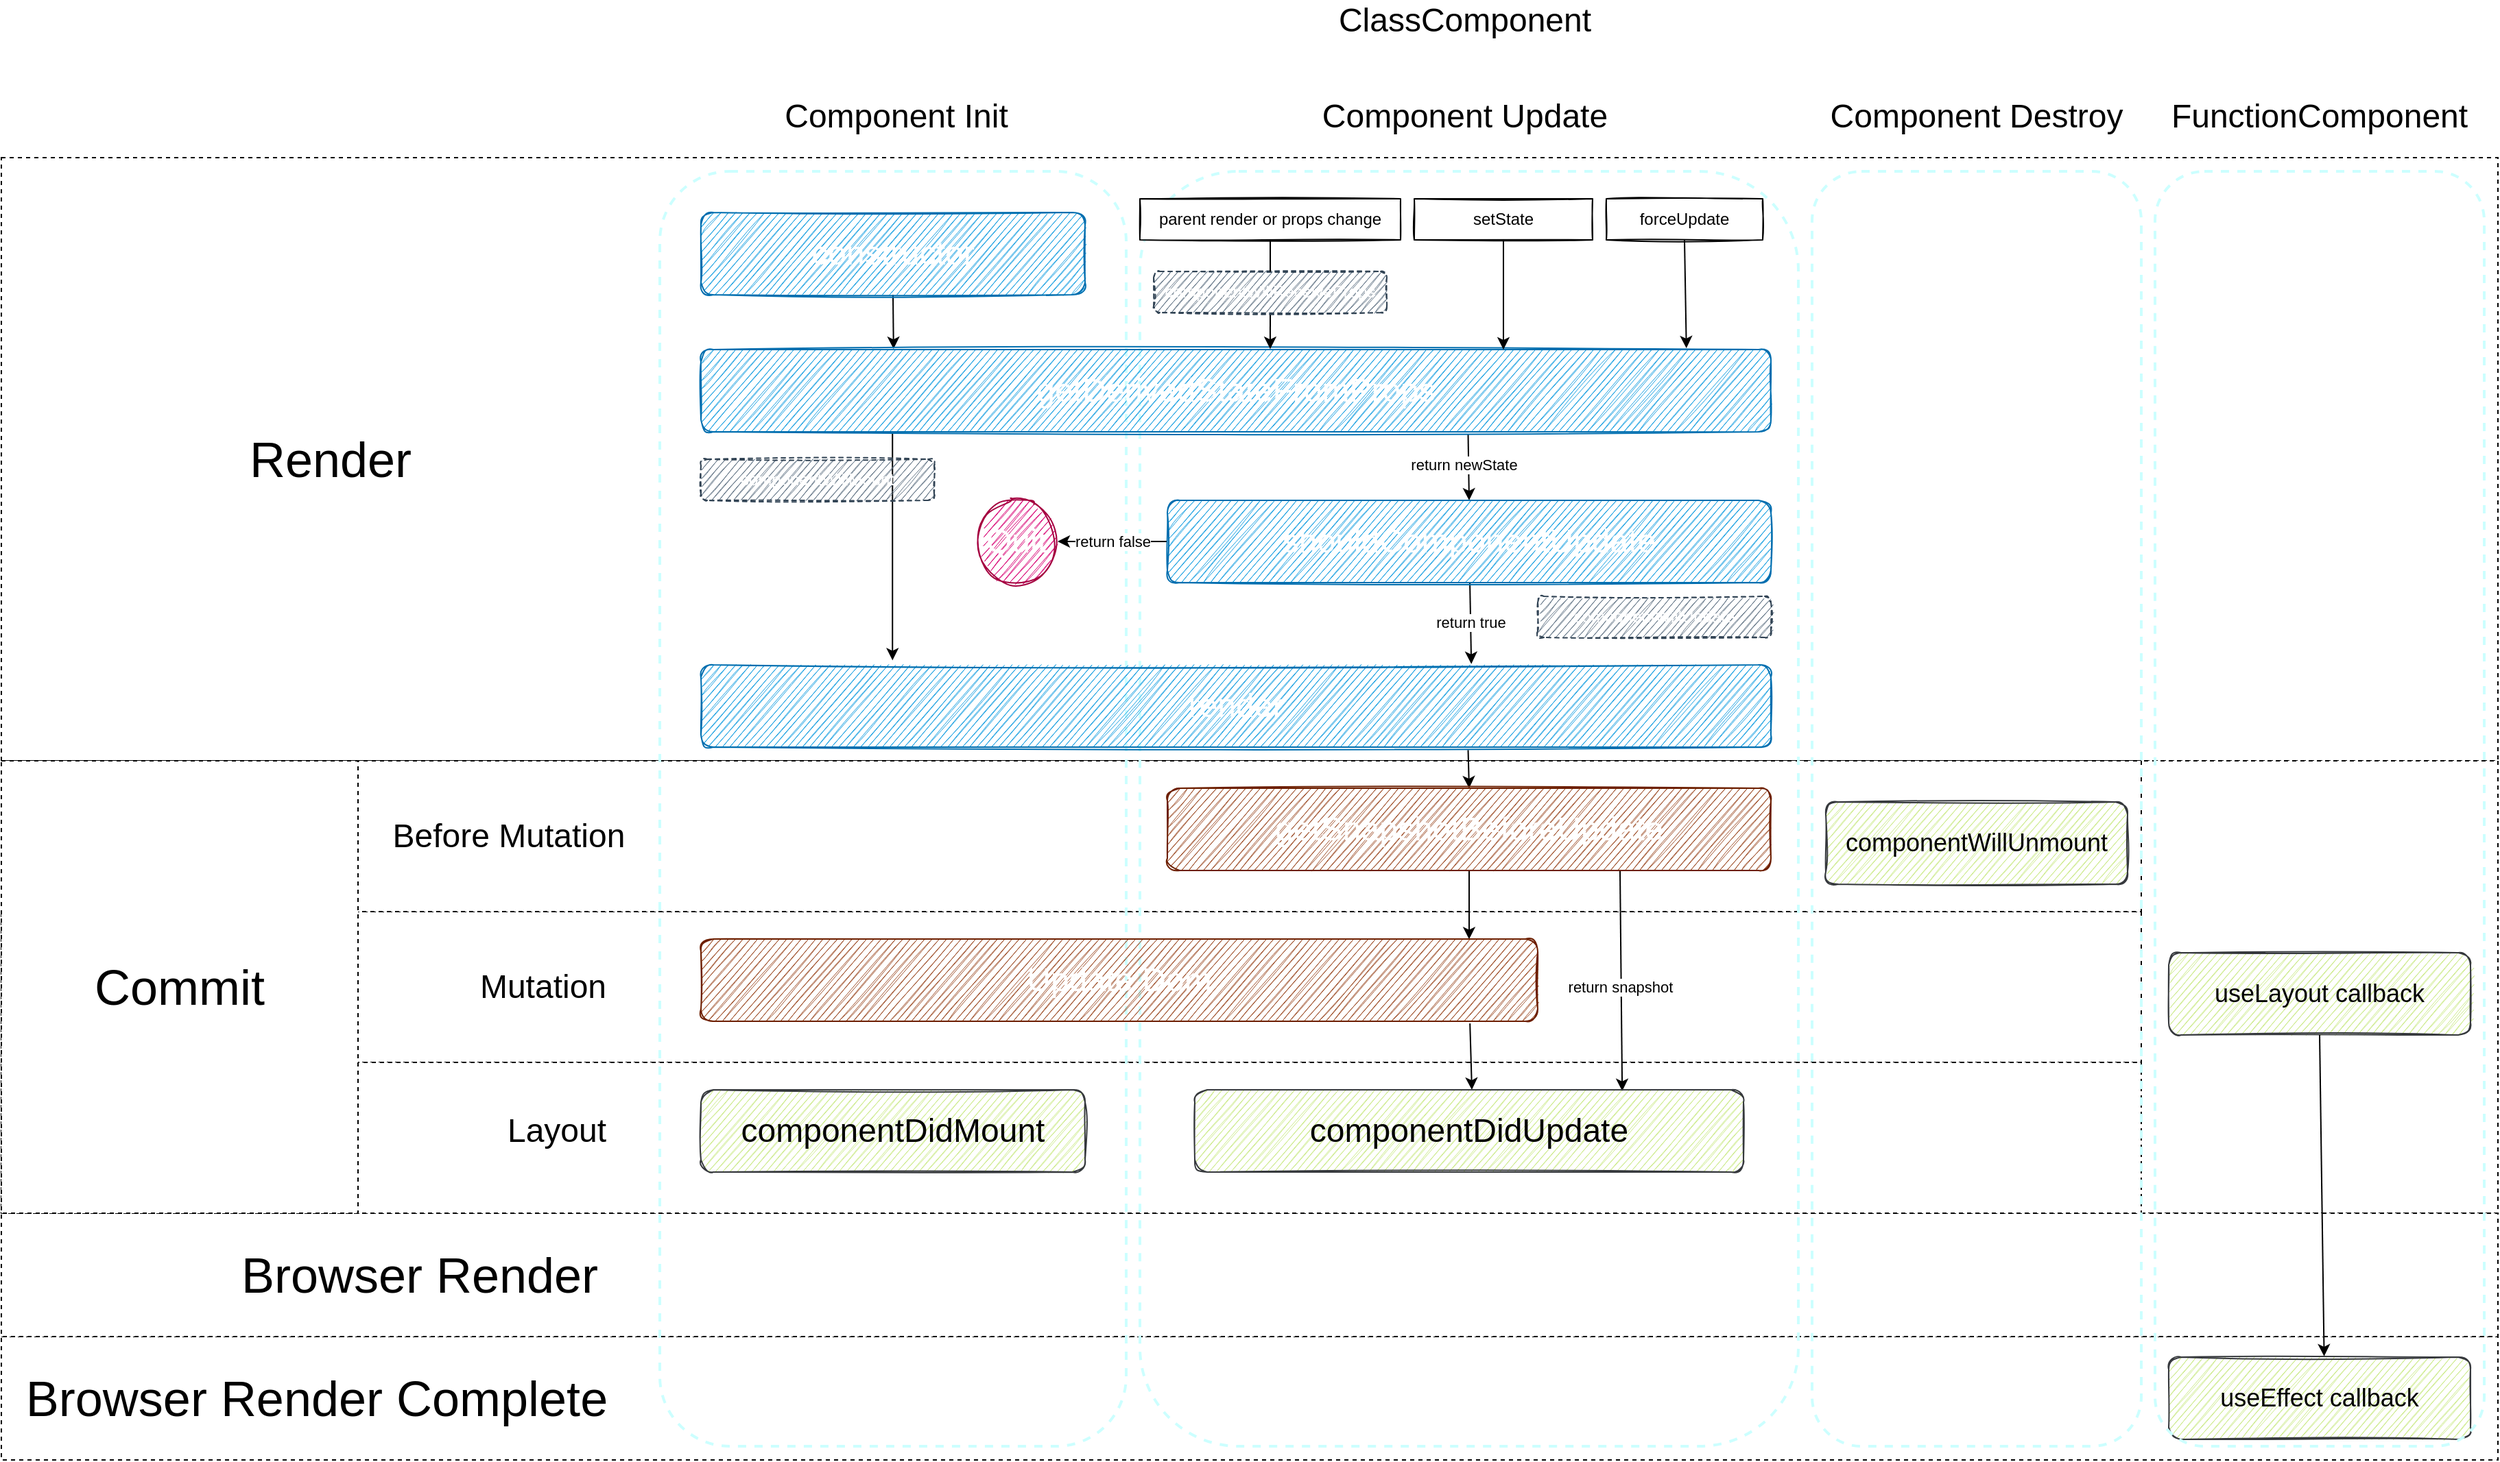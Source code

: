 <mxfile>
    <diagram id="hNXSGN-3-WmBkyNCUHpG" name="Page-1">
        <mxGraphModel dx="1817" dy="1984" grid="1" gridSize="10" guides="1" tooltips="1" connect="1" arrows="1" fold="1" page="1" pageScale="1" pageWidth="827" pageHeight="1169" math="0" shadow="0">
            <root>
                <mxCell id="0"/>
                <mxCell id="1" parent="0"/>
                <mxCell id="134" value="" style="rounded=0;whiteSpace=wrap;html=1;fontStyle=1;dashed=1;" parent="1" vertex="1">
                    <mxGeometry x="-440" y="910" width="1820" height="90" as="geometry"/>
                </mxCell>
                <mxCell id="2" value="" style="rounded=0;whiteSpace=wrap;html=1;fontStyle=1;dashed=1;" parent="1" vertex="1">
                    <mxGeometry x="-440" y="50" width="1820" height="440" as="geometry"/>
                </mxCell>
                <mxCell id="3" value="" style="rounded=0;whiteSpace=wrap;html=1;fontStyle=1;dashed=1;" parent="1" vertex="1">
                    <mxGeometry x="30" y="490" width="1350" height="330" as="geometry"/>
                </mxCell>
                <mxCell id="4" value="" style="rounded=0;whiteSpace=wrap;html=1;fontStyle=1;dashed=1;" parent="1" vertex="1">
                    <mxGeometry x="-440" y="820" width="1820" height="90" as="geometry"/>
                </mxCell>
                <mxCell id="10" value="" style="rounded=0;whiteSpace=wrap;html=1;dashed=1;" parent="1" vertex="1">
                    <mxGeometry x="-440" y="600" width="1560" height="110" as="geometry"/>
                </mxCell>
                <mxCell id="9" value="" style="rounded=0;whiteSpace=wrap;html=1;dashed=1;" parent="1" vertex="1">
                    <mxGeometry x="-440" y="490" width="1560" height="110" as="geometry"/>
                </mxCell>
                <mxCell id="130" value="" style="rounded=0;whiteSpace=wrap;html=1;dashed=1;" parent="1" vertex="1">
                    <mxGeometry x="-440" y="710" width="1560" height="110" as="geometry"/>
                </mxCell>
                <mxCell id="132" value="&lt;font style=&quot;font-size: 18px&quot;&gt;useEffect callback&lt;/font&gt;" style="rounded=1;whiteSpace=wrap;html=1;fillColor=#cdeb8b;strokeColor=#36393d;sketch=1;" parent="1" vertex="1">
                    <mxGeometry x="1140" y="925" width="220" height="60" as="geometry"/>
                </mxCell>
                <mxCell id="133" style="edgeStyle=none;html=1;exitX=0.5;exitY=1;exitDx=0;exitDy=0;entryX=0.515;entryY=-0.01;entryDx=0;entryDy=0;entryPerimeter=0;" parent="1" source="131" target="132" edge="1">
                    <mxGeometry relative="1" as="geometry"/>
                </mxCell>
                <mxCell id="5" value="&lt;font style=&quot;font-size: 36px&quot;&gt;Render&lt;/font&gt;" style="text;html=1;strokeColor=none;fillColor=none;align=center;verticalAlign=middle;whiteSpace=wrap;rounded=0;dashed=1;" parent="1" vertex="1">
                    <mxGeometry x="-220" y="260" width="40" height="20" as="geometry"/>
                </mxCell>
                <mxCell id="11" value="&lt;font style=&quot;font-size: 24px&quot;&gt;Before Mutation&lt;/font&gt;" style="text;html=1;strokeColor=none;fillColor=none;align=center;verticalAlign=middle;whiteSpace=wrap;rounded=0;dashed=1;" parent="1" vertex="1">
                    <mxGeometry x="-165" y="535" width="190" height="20" as="geometry"/>
                </mxCell>
                <mxCell id="12" value="&lt;font style=&quot;font-size: 24px&quot;&gt;Mutation&lt;/font&gt;" style="text;html=1;strokeColor=none;fillColor=none;align=center;verticalAlign=middle;whiteSpace=wrap;rounded=0;dashed=1;" parent="1" vertex="1">
                    <mxGeometry x="-100" y="645" width="110" height="20" as="geometry"/>
                </mxCell>
                <mxCell id="13" value="&lt;font style=&quot;font-size: 24px&quot;&gt;Layout&lt;/font&gt;" style="text;html=1;strokeColor=none;fillColor=none;align=center;verticalAlign=middle;whiteSpace=wrap;rounded=0;dashed=1;" parent="1" vertex="1">
                    <mxGeometry x="-80" y="750" width="90" height="20" as="geometry"/>
                </mxCell>
                <mxCell id="14" value="&lt;font style=&quot;font-size: 36px&quot;&gt;Browser Render&lt;/font&gt;" style="text;html=1;strokeColor=none;fillColor=none;align=center;verticalAlign=middle;whiteSpace=wrap;rounded=0;dashed=1;" parent="1" vertex="1">
                    <mxGeometry x="-270" y="855" width="270" height="20" as="geometry"/>
                </mxCell>
                <mxCell id="135" value="&lt;font style=&quot;font-size: 36px&quot;&gt;Browser Render Complete&lt;/font&gt;" style="text;html=1;strokeColor=none;fillColor=none;align=center;verticalAlign=middle;whiteSpace=wrap;rounded=0;dashed=1;" parent="1" vertex="1">
                    <mxGeometry x="-430" y="945" width="440" height="20" as="geometry"/>
                </mxCell>
                <mxCell id="30" value="Component Init" style="text;html=1;strokeColor=none;fillColor=none;align=center;verticalAlign=middle;whiteSpace=wrap;rounded=0;dashed=1;fontSize=24;" parent="1" vertex="1">
                    <mxGeometry x="120" y="10" width="185" height="20" as="geometry"/>
                </mxCell>
                <mxCell id="31" value="Component Update" style="text;html=1;strokeColor=none;fillColor=none;align=center;verticalAlign=middle;whiteSpace=wrap;rounded=0;dashed=1;fontSize=24;" parent="1" vertex="1">
                    <mxGeometry x="510" y="10" width="234" height="20" as="geometry"/>
                </mxCell>
                <mxCell id="32" value="Component Destroy" style="text;html=1;strokeColor=none;fillColor=none;align=center;verticalAlign=middle;whiteSpace=wrap;rounded=0;dashed=1;fontSize=24;" parent="1" vertex="1">
                    <mxGeometry x="880" y="10" width="240" height="20" as="geometry"/>
                </mxCell>
                <mxCell id="33" value="FunctionComponent" style="text;html=1;strokeColor=none;fillColor=none;align=center;verticalAlign=middle;whiteSpace=wrap;rounded=0;dashed=1;fontSize=24;" parent="1" vertex="1">
                    <mxGeometry x="1190" y="10" width="120" height="20" as="geometry"/>
                </mxCell>
                <mxCell id="34" value="ClassComponent" style="text;html=1;strokeColor=none;fillColor=none;align=center;verticalAlign=middle;whiteSpace=wrap;rounded=0;dashed=1;fontSize=24;" parent="1" vertex="1">
                    <mxGeometry x="530" y="-60" width="194" height="20" as="geometry"/>
                </mxCell>
                <mxCell id="20" value="" style="rounded=1;whiteSpace=wrap;html=1;dashed=1;fillColor=none;strokeColor=#CCFFFF;strokeWidth=2;" parent="1" vertex="1">
                    <mxGeometry x="390" y="60" width="480" height="930" as="geometry"/>
                </mxCell>
                <mxCell id="21" value="" style="rounded=1;whiteSpace=wrap;html=1;dashed=1;fillColor=none;strokeColor=#CCFFFF;strokeWidth=2;" parent="1" vertex="1">
                    <mxGeometry x="880" y="60" width="240" height="930" as="geometry"/>
                </mxCell>
                <mxCell id="22" value="" style="rounded=1;whiteSpace=wrap;html=1;dashed=1;fillColor=none;strokeColor=#CCFFFF;strokeWidth=2;" parent="1" vertex="1">
                    <mxGeometry x="1130" y="60" width="240" height="930" as="geometry"/>
                </mxCell>
                <mxCell id="19" value="" style="rounded=1;whiteSpace=wrap;html=1;dashed=1;fillColor=none;strokeColor=#CCFFFF;strokeWidth=2;" parent="1" vertex="1">
                    <mxGeometry x="40" y="60" width="340" height="930" as="geometry"/>
                </mxCell>
                <mxCell id="46" style="edgeStyle=none;html=1;exitX=0.5;exitY=1;exitDx=0;exitDy=0;entryX=0.18;entryY=-0.008;entryDx=0;entryDy=0;entryPerimeter=0;" parent="1" source="42" target="43" edge="1">
                    <mxGeometry x="40" y="60" as="geometry"/>
                </mxCell>
                <mxCell id="42" value="&lt;font style=&quot;font-size: 24px&quot;&gt;constructor&lt;/font&gt;" style="rounded=1;whiteSpace=wrap;html=1;fillColor=#1ba1e2;strokeColor=#006EAF;sketch=1;fontColor=#ffffff;" parent="1" vertex="1">
                    <mxGeometry x="70" y="90" width="280" height="60" as="geometry"/>
                </mxCell>
                <mxCell id="47" style="edgeStyle=none;html=1;exitX=0.179;exitY=1.022;exitDx=0;exitDy=0;exitPerimeter=0;entryX=0.179;entryY=-0.055;entryDx=0;entryDy=0;entryPerimeter=0;" parent="1" source="43" target="45" edge="1">
                    <mxGeometry x="40" y="60" as="geometry">
                        <mxPoint x="210" y="430" as="targetPoint"/>
                    </mxGeometry>
                </mxCell>
                <mxCell id="54" style="edgeStyle=none;html=1;exitX=0.717;exitY=1.033;exitDx=0;exitDy=0;entryX=0.5;entryY=0;entryDx=0;entryDy=0;exitPerimeter=0;" parent="1" source="43" target="44" edge="1">
                    <mxGeometry x="40" y="60" as="geometry"/>
                </mxCell>
                <mxCell id="141" value="return newState" style="edgeLabel;html=1;align=center;verticalAlign=middle;resizable=0;points=[];" vertex="1" connectable="0" parent="54">
                    <mxGeometry relative="1" as="geometry">
                        <mxPoint x="-4" y="-2" as="offset"/>
                    </mxGeometry>
                </mxCell>
                <mxCell id="43" value="&lt;font style=&quot;font-size: 24px&quot;&gt;getDerivedStateFromProps&lt;/font&gt;" style="rounded=1;whiteSpace=wrap;html=1;fillColor=#1ba1e2;strokeColor=#006EAF;sketch=1;fontColor=#ffffff;" parent="1" vertex="1">
                    <mxGeometry x="70" y="190" width="780" height="60" as="geometry"/>
                </mxCell>
                <mxCell id="48" style="edgeStyle=none;html=1;entryX=0.72;entryY=-0.011;entryDx=0;entryDy=0;entryPerimeter=0;" parent="1" source="44" target="45" edge="1">
                    <mxGeometry x="40" y="60" as="geometry">
                        <mxPoint x="635" y="400" as="targetPoint"/>
                    </mxGeometry>
                </mxCell>
                <mxCell id="53" value="return true" style="edgeLabel;html=1;align=center;verticalAlign=middle;resizable=0;points=[];" parent="48" vertex="1" connectable="0">
                    <mxGeometry x="-0.023" relative="1" as="geometry">
                        <mxPoint as="offset"/>
                    </mxGeometry>
                </mxCell>
                <mxCell id="72" value="return false" style="edgeStyle=none;html=1;exitX=0;exitY=0.5;exitDx=0;exitDy=0;entryX=1;entryY=0.5;entryDx=0;entryDy=0;" parent="1" source="44" target="71" edge="1">
                    <mxGeometry x="40" y="60" as="geometry"/>
                </mxCell>
                <mxCell id="44" value="&lt;font style=&quot;font-size: 24px&quot;&gt;shouldComponentUpdate&lt;/font&gt;" style="rounded=1;whiteSpace=wrap;html=1;fillColor=#1ba1e2;strokeColor=#006EAF;sketch=1;fontColor=#ffffff;" parent="1" vertex="1">
                    <mxGeometry x="410" y="300" width="440" height="60" as="geometry"/>
                </mxCell>
                <mxCell id="65" style="edgeStyle=none;html=1;entryX=0.5;entryY=0;entryDx=0;entryDy=0;exitX=0.717;exitY=1.035;exitDx=0;exitDy=0;exitPerimeter=0;" parent="1" source="45" target="61" edge="1">
                    <mxGeometry x="40" y="60" as="geometry"/>
                </mxCell>
                <mxCell id="45" value="&lt;font style=&quot;font-size: 24px&quot;&gt;render&lt;/font&gt;" style="rounded=1;whiteSpace=wrap;html=1;fillColor=#1ba1e2;strokeColor=#006EAF;sketch=1;fontColor=#ffffff;" parent="1" vertex="1">
                    <mxGeometry x="70" y="420" width="780" height="60" as="geometry"/>
                </mxCell>
                <mxCell id="58" style="edgeStyle=none;html=1;entryX=0.532;entryY=-0.007;entryDx=0;entryDy=0;entryPerimeter=0;startArrow=none;exitX=0.5;exitY=1;exitDx=0;exitDy=0;" parent="1" source="136" target="43" edge="1">
                    <mxGeometry x="40" y="60" as="geometry"/>
                </mxCell>
                <mxCell id="55" value="parent render or props change" style="rounded=0;whiteSpace=wrap;html=1;sketch=1;" parent="1" vertex="1">
                    <mxGeometry x="390" y="80" width="190" height="30" as="geometry"/>
                </mxCell>
                <mxCell id="59" style="edgeStyle=none;html=1;exitX=0.5;exitY=1;exitDx=0;exitDy=0;entryX=0.75;entryY=0;entryDx=0;entryDy=0;" parent="1" source="56" target="43" edge="1">
                    <mxGeometry x="40" y="60" as="geometry"/>
                </mxCell>
                <mxCell id="56" value="setState" style="rounded=0;whiteSpace=wrap;html=1;sketch=1;" parent="1" vertex="1">
                    <mxGeometry x="590" y="80" width="130" height="30" as="geometry"/>
                </mxCell>
                <mxCell id="60" style="edgeStyle=none;html=1;exitX=0.5;exitY=1;exitDx=0;exitDy=0;entryX=0.921;entryY=-0.017;entryDx=0;entryDy=0;entryPerimeter=0;" parent="1" source="57" target="43" edge="1">
                    <mxGeometry x="40" y="60" as="geometry"/>
                </mxCell>
                <mxCell id="57" value="forceUpdate" style="rounded=0;whiteSpace=wrap;html=1;sketch=1;" parent="1" vertex="1">
                    <mxGeometry x="730" y="80" width="114" height="30" as="geometry"/>
                </mxCell>
                <mxCell id="66" style="edgeStyle=none;html=1;exitX=0.5;exitY=1;exitDx=0;exitDy=0;entryX=0.918;entryY=0.003;entryDx=0;entryDy=0;entryPerimeter=0;" parent="1" source="61" target="62" edge="1">
                    <mxGeometry x="40" y="60" as="geometry"/>
                </mxCell>
                <mxCell id="68" style="edgeStyle=none;html=1;exitX=0.75;exitY=1;exitDx=0;exitDy=0;entryX=0.779;entryY=0.014;entryDx=0;entryDy=0;entryPerimeter=0;" parent="1" source="61" target="64" edge="1">
                    <mxGeometry x="40" y="60" as="geometry"/>
                </mxCell>
                <mxCell id="69" value="return snapshot" style="edgeLabel;html=1;align=center;verticalAlign=middle;resizable=0;points=[];" parent="68" vertex="1" connectable="0">
                    <mxGeometry x="0.057" y="-1" relative="1" as="geometry">
                        <mxPoint as="offset"/>
                    </mxGeometry>
                </mxCell>
                <mxCell id="61" value="&lt;font style=&quot;font-size: 24px&quot;&gt;getSnapshotBeforeUpdate&lt;/font&gt;" style="rounded=1;whiteSpace=wrap;html=1;fillColor=#a0522d;strokeColor=#6D1F00;sketch=1;fontColor=#ffffff;" parent="1" vertex="1">
                    <mxGeometry x="410" y="510" width="440" height="60" as="geometry"/>
                </mxCell>
                <mxCell id="67" style="edgeStyle=none;html=1;entryX=0.5;entryY=0;entryDx=0;entryDy=0;exitX=0.919;exitY=1.026;exitDx=0;exitDy=0;exitPerimeter=0;" parent="1" source="62" edge="1">
                    <mxGeometry x="40" y="60" as="geometry">
                        <mxPoint x="613.68" y="682.58" as="sourcePoint"/>
                        <mxPoint x="632" y="730" as="targetPoint"/>
                    </mxGeometry>
                </mxCell>
                <mxCell id="62" value="&lt;font style=&quot;font-size: 24px&quot;&gt;Update Dom&lt;/font&gt;" style="rounded=1;whiteSpace=wrap;html=1;fillColor=#a0522d;strokeColor=#6D1F00;sketch=1;fontColor=#ffffff;" parent="1" vertex="1">
                    <mxGeometry x="70" y="620" width="610" height="60" as="geometry"/>
                </mxCell>
                <mxCell id="63" value="&lt;font style=&quot;font-size: 24px&quot;&gt;componentDidMount&lt;/font&gt;" style="rounded=1;whiteSpace=wrap;html=1;fillColor=#cdeb8b;strokeColor=#36393d;sketch=1;" parent="1" vertex="1">
                    <mxGeometry x="70" y="730" width="280" height="60" as="geometry"/>
                </mxCell>
                <mxCell id="64" value="&lt;font style=&quot;font-size: 24px&quot;&gt;componentDidUpdate&lt;/font&gt;" style="rounded=1;whiteSpace=wrap;html=1;fillColor=#cdeb8b;strokeColor=#36393d;sketch=1;" parent="1" vertex="1">
                    <mxGeometry x="430" y="730" width="400" height="60" as="geometry"/>
                </mxCell>
                <mxCell id="71" value="&lt;font style=&quot;font-size: 24px&quot;&gt;Quit&lt;/font&gt;" style="ellipse;whiteSpace=wrap;html=1;aspect=fixed;sketch=1;fillColor=#d80073;strokeColor=#A50040;fontColor=#ffffff;" parent="1" vertex="1">
                    <mxGeometry x="270" y="300" width="60" height="60" as="geometry"/>
                </mxCell>
                <mxCell id="129" value="&lt;font style=&quot;font-size: 18px&quot;&gt;componentWillUnmount&lt;/font&gt;" style="rounded=1;whiteSpace=wrap;html=1;fillColor=#cdeb8b;strokeColor=#36393d;sketch=1;" parent="1" vertex="1">
                    <mxGeometry x="890" y="520" width="220" height="60" as="geometry"/>
                </mxCell>
                <mxCell id="131" value="&lt;font style=&quot;font-size: 18px&quot;&gt;useLayout callback&lt;/font&gt;" style="rounded=1;whiteSpace=wrap;html=1;fillColor=#cdeb8b;strokeColor=#36393d;sketch=1;" parent="1" vertex="1">
                    <mxGeometry x="1140" y="630" width="220" height="60" as="geometry"/>
                </mxCell>
                <mxCell id="136" value="&lt;font style=&quot;font-size: 12px&quot;&gt;componentWillReceiveProps&lt;/font&gt;" style="rounded=1;whiteSpace=wrap;html=1;sketch=1;dashed=1;fillColor=#647687;strokeColor=#314354;fontColor=#ffffff;" parent="1" vertex="1">
                    <mxGeometry x="400" y="133" width="170" height="30" as="geometry"/>
                </mxCell>
                <mxCell id="137" value="" style="edgeStyle=none;html=1;entryX=0.5;entryY=0;entryDx=0;entryDy=0;endArrow=none;" parent="1" source="55" target="136" edge="1">
                    <mxGeometry x="40" y="60" as="geometry">
                        <mxPoint x="524.994" y="170" as="sourcePoint"/>
                        <mxPoint x="524.96" y="249.58" as="targetPoint"/>
                    </mxGeometry>
                </mxCell>
                <mxCell id="138" value="&lt;font style=&quot;font-size: 12px&quot;&gt;componentWillMount&lt;/font&gt;" style="rounded=1;whiteSpace=wrap;html=1;sketch=1;dashed=1;fillColor=#647687;strokeColor=#314354;fontColor=#ffffff;" parent="1" vertex="1">
                    <mxGeometry x="70" y="270" width="170" height="30" as="geometry"/>
                </mxCell>
                <mxCell id="139" value="&lt;font style=&quot;font-size: 12px&quot;&gt;componentWillUpdate&lt;/font&gt;" style="rounded=1;whiteSpace=wrap;html=1;sketch=1;dashed=1;fillColor=#647687;strokeColor=#314354;fontColor=#ffffff;" parent="1" vertex="1">
                    <mxGeometry x="680" y="370" width="170" height="30" as="geometry"/>
                </mxCell>
                <mxCell id="140" value="" style="rounded=0;whiteSpace=wrap;html=1;dashed=1;" parent="1" vertex="1">
                    <mxGeometry x="-440" y="490" width="260" height="330" as="geometry"/>
                </mxCell>
                <mxCell id="6" value="&lt;font style=&quot;font-size: 36px&quot;&gt;Commit&lt;/font&gt;" style="text;html=1;strokeColor=none;fillColor=none;align=center;verticalAlign=middle;whiteSpace=wrap;rounded=0;dashed=1;" parent="1" vertex="1">
                    <mxGeometry x="-385" y="645" width="150" height="20" as="geometry"/>
                </mxCell>
            </root>
        </mxGraphModel>
    </diagram>
</mxfile>
